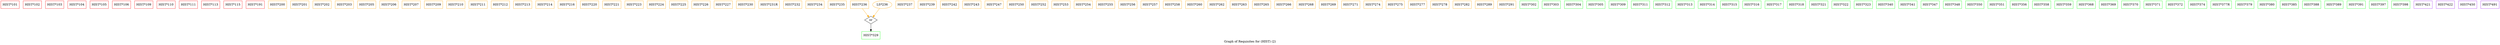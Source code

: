 strict digraph "" {
	graph [bb="0,0,11658,203",
		label="Graph of Requisites for (HIST) (2)",
		lheight=0.21,
		lp="5829,11.5",
		lwidth=3.36
	];
	node [label="\N"];
	"HIST*101"	[color=red,
		height=0.5,
		pos="43,185",
		shape=box,
		width=1.1944];
	"HIST*102"	[color=red,
		height=0.5,
		pos="147,185",
		shape=box,
		width=1.1944];
	"HIST*103"	[color=red,
		height=0.5,
		pos="251,185",
		shape=box,
		width=1.1944];
	"HIST*104"	[color=red,
		height=0.5,
		pos="355,185",
		shape=box,
		width=1.1944];
	"HIST*105"	[color=red,
		height=0.5,
		pos="459,185",
		shape=box,
		width=1.1944];
	"HIST*106"	[color=red,
		height=0.5,
		pos="563,185",
		shape=box,
		width=1.1944];
	"HIST*109"	[color=red,
		height=0.5,
		pos="667,185",
		shape=box,
		width=1.1944];
	"HIST*110"	[color=red,
		height=0.5,
		pos="771,185",
		shape=box,
		width=1.1944];
	"HIST*111"	[color=red,
		height=0.5,
		pos="875,185",
		shape=box,
		width=1.1944];
	"HIST*113"	[color=red,
		height=0.5,
		pos="979,185",
		shape=box,
		width=1.1944];
	"HIST*115"	[color=red,
		height=0.5,
		pos="1083,185",
		shape=box,
		width=1.1944];
	"HIST*191"	[color=red,
		height=0.5,
		pos="1187,185",
		shape=box,
		width=1.1944];
	"HIST*200"	[color=orange,
		height=0.5,
		pos="1291,185",
		shape=box,
		width=1.1944];
	"HIST*201"	[color=orange,
		height=0.5,
		pos="1395,185",
		shape=box,
		width=1.1944];
	"HIST*202"	[color=orange,
		height=0.5,
		pos="1499,185",
		shape=box,
		width=1.1944];
	"HIST*203"	[color=orange,
		height=0.5,
		pos="1603,185",
		shape=box,
		width=1.1944];
	"HIST*205"	[color=orange,
		height=0.5,
		pos="1707,185",
		shape=box,
		width=1.1944];
	"HIST*206"	[color=orange,
		height=0.5,
		pos="1811,185",
		shape=box,
		width=1.1944];
	"HIST*207"	[color=orange,
		height=0.5,
		pos="1915,185",
		shape=box,
		width=1.1944];
	"HIST*209"	[color=orange,
		height=0.5,
		pos="2019,185",
		shape=box,
		width=1.1944];
	"HIST*210"	[color=orange,
		height=0.5,
		pos="2123,185",
		shape=box,
		width=1.1944];
	"HIST*211"	[color=orange,
		height=0.5,
		pos="2227,185",
		shape=box,
		width=1.1944];
	"HIST*212"	[color=orange,
		height=0.5,
		pos="2331,185",
		shape=box,
		width=1.1944];
	"HIST*213"	[color=orange,
		height=0.5,
		pos="2435,185",
		shape=box,
		width=1.1944];
	"HIST*214"	[color=orange,
		height=0.5,
		pos="2539,185",
		shape=box,
		width=1.1944];
	"HIST*216"	[color=orange,
		height=0.5,
		pos="2643,185",
		shape=box,
		width=1.1944];
	"HIST*220"	[color=orange,
		height=0.5,
		pos="2747,185",
		shape=box,
		width=1.1944];
	"HIST*221"	[color=orange,
		height=0.5,
		pos="2851,185",
		shape=box,
		width=1.1944];
	"HIST*223"	[color=orange,
		height=0.5,
		pos="2955,185",
		shape=box,
		width=1.1944];
	"HIST*224"	[color=orange,
		height=0.5,
		pos="3059,185",
		shape=box,
		width=1.1944];
	"HIST*225"	[color=orange,
		height=0.5,
		pos="3163,185",
		shape=box,
		width=1.1944];
	"HIST*226"	[color=orange,
		height=0.5,
		pos="3267,185",
		shape=box,
		width=1.1944];
	"HIST*227"	[color=orange,
		height=0.5,
		pos="3371,185",
		shape=box,
		width=1.1944];
	"HIST*230"	[color=orange,
		height=0.5,
		pos="3475,185",
		shape=box,
		width=1.1944];
	"HIST*231R"	[color=orange,
		height=0.5,
		pos="3585,185",
		shape=box,
		width=1.3472];
	"HIST*232"	[color=orange,
		height=0.5,
		pos="3695,185",
		shape=box,
		width=1.1944];
	"HIST*234"	[color=orange,
		height=0.5,
		pos="3799,185",
		shape=box,
		width=1.1944];
	"HIST*235"	[color=orange,
		height=0.5,
		pos="3903,185",
		shape=box,
		width=1.1944];
	"HIST*236"	[color=orange,
		height=0.5,
		pos="4007,185",
		shape=box,
		width=1.1944];
	or310	[height=0.5,
		label=or,
		pos="4060,113",
		shape=diamond,
		width=0.81703];
	"HIST*236" -> or310	[color=orange,
		pos="e,4051.2,125.63 4020.1,166.7 4027.7,156.7 4037.2,144.09 4045.1,133.72"];
	"HIST*329"	[color=green,
		height=0.5,
		pos="4060,41",
		shape=box,
		width=1.1944];
	or310 -> "HIST*329"	[pos="e,4060,59.104 4060,94.697 4060,86.983 4060,77.712 4060,69.112"];
	"HIST*237"	[color=orange,
		height=0.5,
		pos="4219,185",
		shape=box,
		width=1.1944];
	"HIST*239"	[color=orange,
		height=0.5,
		pos="4323,185",
		shape=box,
		width=1.1944];
	"HIST*242"	[color=orange,
		height=0.5,
		pos="4427,185",
		shape=box,
		width=1.1944];
	"HIST*243"	[color=orange,
		height=0.5,
		pos="4531,185",
		shape=box,
		width=1.1944];
	"HIST*247"	[color=orange,
		height=0.5,
		pos="4635,185",
		shape=box,
		width=1.1944];
	"HIST*250"	[color=orange,
		height=0.5,
		pos="4739,185",
		shape=box,
		width=1.1944];
	"HIST*252"	[color=orange,
		height=0.5,
		pos="4843,185",
		shape=box,
		width=1.1944];
	"HIST*253"	[color=orange,
		height=0.5,
		pos="4947,185",
		shape=box,
		width=1.1944];
	"HIST*254"	[color=orange,
		height=0.5,
		pos="5051,185",
		shape=box,
		width=1.1944];
	"HIST*255"	[color=orange,
		height=0.5,
		pos="5155,185",
		shape=box,
		width=1.1944];
	"HIST*256"	[color=orange,
		height=0.5,
		pos="5259,185",
		shape=box,
		width=1.1944];
	"HIST*257"	[color=orange,
		height=0.5,
		pos="5363,185",
		shape=box,
		width=1.1944];
	"HIST*258"	[color=orange,
		height=0.5,
		pos="5467,185",
		shape=box,
		width=1.1944];
	"HIST*260"	[color=orange,
		height=0.5,
		pos="5571,185",
		shape=box,
		width=1.1944];
	"HIST*262"	[color=orange,
		height=0.5,
		pos="5675,185",
		shape=box,
		width=1.1944];
	"HIST*263"	[color=orange,
		height=0.5,
		pos="5779,185",
		shape=box,
		width=1.1944];
	"HIST*265"	[color=orange,
		height=0.5,
		pos="5883,185",
		shape=box,
		width=1.1944];
	"HIST*266"	[color=orange,
		height=0.5,
		pos="5987,185",
		shape=box,
		width=1.1944];
	"HIST*268"	[color=orange,
		height=0.5,
		pos="6091,185",
		shape=box,
		width=1.1944];
	"HIST*269"	[color=orange,
		height=0.5,
		pos="6195,185",
		shape=box,
		width=1.1944];
	"HIST*271"	[color=orange,
		height=0.5,
		pos="6299,185",
		shape=box,
		width=1.1944];
	"HIST*274"	[color=orange,
		height=0.5,
		pos="6403,185",
		shape=box,
		width=1.1944];
	"HIST*275"	[color=orange,
		height=0.5,
		pos="6507,185",
		shape=box,
		width=1.1944];
	"HIST*277"	[color=orange,
		height=0.5,
		pos="6611,185",
		shape=box,
		width=1.1944];
	"HIST*278"	[color=orange,
		height=0.5,
		pos="6715,185",
		shape=box,
		width=1.1944];
	"HIST*282"	[color=orange,
		height=0.5,
		pos="6819,185",
		shape=box,
		width=1.1944];
	"HIST*289"	[color=orange,
		height=0.5,
		pos="6923,185",
		shape=box,
		width=1.1944];
	"HIST*291"	[color=orange,
		height=0.5,
		pos="7027,185",
		shape=box,
		width=1.1944];
	"HIST*302"	[color=green,
		height=0.5,
		pos="7131,185",
		shape=box,
		width=1.1944];
	"HIST*303"	[color=green,
		height=0.5,
		pos="7235,185",
		shape=box,
		width=1.1944];
	"HIST*304"	[color=green,
		height=0.5,
		pos="7339,185",
		shape=box,
		width=1.1944];
	"HIST*305"	[color=green,
		height=0.5,
		pos="7443,185",
		shape=box,
		width=1.1944];
	"HIST*309"	[color=green,
		height=0.5,
		pos="7547,185",
		shape=box,
		width=1.1944];
	"HIST*311"	[color=green,
		height=0.5,
		pos="7651,185",
		shape=box,
		width=1.1944];
	"HIST*312"	[color=green,
		height=0.5,
		pos="7755,185",
		shape=box,
		width=1.1944];
	"HIST*313"	[color=green,
		height=0.5,
		pos="7859,185",
		shape=box,
		width=1.1944];
	"HIST*314"	[color=green,
		height=0.5,
		pos="7963,185",
		shape=box,
		width=1.1944];
	"HIST*315"	[color=green,
		height=0.5,
		pos="8067,185",
		shape=box,
		width=1.1944];
	"HIST*316"	[color=green,
		height=0.5,
		pos="8171,185",
		shape=box,
		width=1.1944];
	"HIST*317"	[color=green,
		height=0.5,
		pos="8275,185",
		shape=box,
		width=1.1944];
	"HIST*318"	[color=green,
		height=0.5,
		pos="8379,185",
		shape=box,
		width=1.1944];
	"HIST*321"	[color=green,
		height=0.5,
		pos="8483,185",
		shape=box,
		width=1.1944];
	"HIST*322"	[color=green,
		height=0.5,
		pos="8587,185",
		shape=box,
		width=1.1944];
	"HIST*323"	[color=green,
		height=0.5,
		pos="8691,185",
		shape=box,
		width=1.1944];
	"LS*236"	[color=orange,
		height=0.5,
		pos="4113,185",
		width=1.2457];
	"LS*236" -> or310	[color=orange,
		pos="e,4069,125.87 4100.4,167.41 4092.9,157.43 4083.2,144.66 4075.2,134.1"];
	"HIST*340"	[color=green,
		height=0.5,
		pos="8795,185",
		shape=box,
		width=1.1944];
	"HIST*341"	[color=green,
		height=0.5,
		pos="8899,185",
		shape=box,
		width=1.1944];
	"HIST*347"	[color=green,
		height=0.5,
		pos="9003,185",
		shape=box,
		width=1.1944];
	"HIST*348"	[color=green,
		height=0.5,
		pos="9107,185",
		shape=box,
		width=1.1944];
	"HIST*350"	[color=green,
		height=0.5,
		pos="9211,185",
		shape=box,
		width=1.1944];
	"HIST*351"	[color=green,
		height=0.5,
		pos="9315,185",
		shape=box,
		width=1.1944];
	"HIST*356"	[color=green,
		height=0.5,
		pos="9419,185",
		shape=box,
		width=1.1944];
	"HIST*358"	[color=green,
		height=0.5,
		pos="9523,185",
		shape=box,
		width=1.1944];
	"HIST*359"	[color=green,
		height=0.5,
		pos="9627,185",
		shape=box,
		width=1.1944];
	"HIST*368"	[color=green,
		height=0.5,
		pos="9731,185",
		shape=box,
		width=1.1944];
	"HIST*369"	[color=green,
		height=0.5,
		pos="9835,185",
		shape=box,
		width=1.1944];
	"HIST*370"	[color=green,
		height=0.5,
		pos="9939,185",
		shape=box,
		width=1.1944];
	"HIST*371"	[color=green,
		height=0.5,
		pos="10043,185",
		shape=box,
		width=1.1944];
	"HIST*372"	[color=green,
		height=0.5,
		pos="10147,185",
		shape=box,
		width=1.1944];
	"HIST*374"	[color=green,
		height=0.5,
		pos="10251,185",
		shape=box,
		width=1.1944];
	"HIST*377R"	[color=green,
		height=0.5,
		pos="10361,185",
		shape=box,
		width=1.3472];
	"HIST*379"	[color=green,
		height=0.5,
		pos="10471,185",
		shape=box,
		width=1.1944];
	"HIST*380"	[color=green,
		height=0.5,
		pos="10575,185",
		shape=box,
		width=1.1944];
	"HIST*385"	[color=green,
		height=0.5,
		pos="10679,185",
		shape=box,
		width=1.1944];
	"HIST*388"	[color=green,
		height=0.5,
		pos="10783,185",
		shape=box,
		width=1.1944];
	"HIST*389"	[color=green,
		height=0.5,
		pos="10887,185",
		shape=box,
		width=1.1944];
	"HIST*391"	[color=green,
		height=0.5,
		pos="10991,185",
		shape=box,
		width=1.1944];
	"HIST*397"	[color=green,
		height=0.5,
		pos="11095,185",
		shape=box,
		width=1.1944];
	"HIST*398"	[color=green,
		height=0.5,
		pos="11199,185",
		shape=box,
		width=1.1944];
	"HIST*421"	[color=purple,
		height=0.5,
		pos="11303,185",
		shape=box,
		width=1.1944];
	"HIST*422"	[color=purple,
		height=0.5,
		pos="11407,185",
		shape=box,
		width=1.1944];
	"HIST*450"	[color=purple,
		height=0.5,
		pos="11511,185",
		shape=box,
		width=1.1944];
	"HIST*491"	[color=purple,
		height=0.5,
		pos="11615,185",
		shape=box,
		width=1.1944];
}

